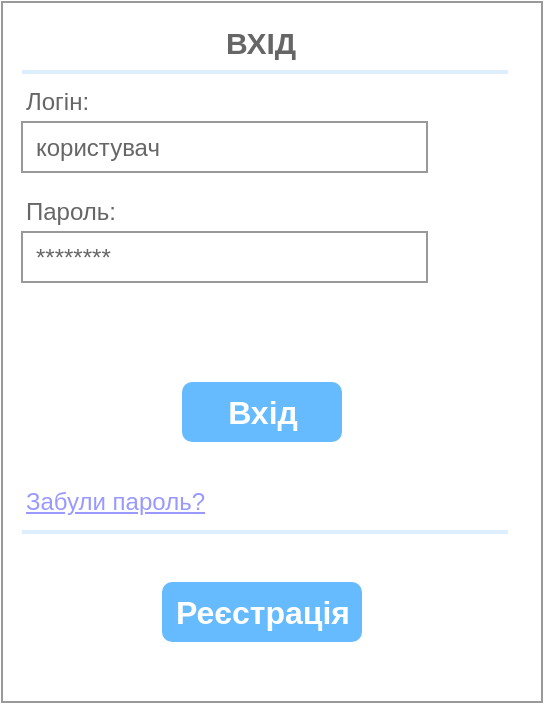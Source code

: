 <mxfile version="20.3.3" type="github">
  <diagram name="Page-1" id="c9db0220-8083-56f3-ca83-edcdcd058819">
    <mxGraphModel dx="865" dy="463" grid="1" gridSize="10" guides="1" tooltips="1" connect="1" arrows="1" fold="1" page="1" pageScale="1.5" pageWidth="826" pageHeight="1169" background="none" math="0" shadow="0">
      <root>
        <mxCell id="0" style=";html=1;" />
        <mxCell id="1" style=";html=1;" parent="0" />
        <mxCell id="mO-zHP7vXCLAdVrwpv5q-1" value="" style="strokeWidth=1;shadow=0;dashed=0;align=center;html=1;shape=mxgraph.mockup.forms.rrect;rSize=0;strokeColor=#999999;fillColor=#ffffff;" vertex="1" parent="1">
          <mxGeometry x="330" y="210" width="270" height="350" as="geometry" />
        </mxCell>
        <mxCell id="mO-zHP7vXCLAdVrwpv5q-2" value="&lt;b&gt;&lt;font style=&quot;font-size: 15px;&quot;&gt;ВХІД&lt;/font&gt;&lt;/b&gt;" style="strokeWidth=1;shadow=0;dashed=0;align=center;html=1;shape=mxgraph.mockup.forms.anchor;fontSize=12;fontColor=#666666;align=left;resizeWidth=1;spacingLeft=0;" vertex="1" parent="mO-zHP7vXCLAdVrwpv5q-1">
          <mxGeometry width="50" height="20" relative="1" as="geometry">
            <mxPoint x="110" y="10" as="offset" />
          </mxGeometry>
        </mxCell>
        <mxCell id="mO-zHP7vXCLAdVrwpv5q-3" value="" style="shape=line;strokeColor=#ddeeff;strokeWidth=2;html=1;resizeWidth=1;" vertex="1" parent="mO-zHP7vXCLAdVrwpv5q-1">
          <mxGeometry width="243.0" height="10" relative="1" as="geometry">
            <mxPoint x="10" y="30" as="offset" />
          </mxGeometry>
        </mxCell>
        <mxCell id="mO-zHP7vXCLAdVrwpv5q-4" value="Логін:" style="strokeWidth=1;shadow=0;dashed=0;align=center;html=1;shape=mxgraph.mockup.forms.anchor;fontSize=12;fontColor=#666666;align=left;resizeWidth=1;spacingLeft=0;" vertex="1" parent="mO-zHP7vXCLAdVrwpv5q-1">
          <mxGeometry width="135" height="20" relative="1" as="geometry">
            <mxPoint x="10" y="40" as="offset" />
          </mxGeometry>
        </mxCell>
        <mxCell id="mO-zHP7vXCLAdVrwpv5q-5" value="користувач" style="strokeWidth=1;shadow=0;dashed=0;align=center;html=1;shape=mxgraph.mockup.forms.rrect;rSize=0;strokeColor=#999999;fontColor=#666666;align=left;spacingLeft=5;resizeWidth=1;" vertex="1" parent="mO-zHP7vXCLAdVrwpv5q-1">
          <mxGeometry width="202.5" height="25" relative="1" as="geometry">
            <mxPoint x="10" y="60" as="offset" />
          </mxGeometry>
        </mxCell>
        <mxCell id="mO-zHP7vXCLAdVrwpv5q-6" value="Пароль:" style="strokeWidth=1;shadow=0;dashed=0;align=center;html=1;shape=mxgraph.mockup.forms.anchor;fontSize=12;fontColor=#666666;align=left;resizeWidth=1;spacingLeft=0;" vertex="1" parent="mO-zHP7vXCLAdVrwpv5q-1">
          <mxGeometry width="135" height="20" relative="1" as="geometry">
            <mxPoint x="10" y="95" as="offset" />
          </mxGeometry>
        </mxCell>
        <mxCell id="mO-zHP7vXCLAdVrwpv5q-7" value="********" style="strokeWidth=1;shadow=0;dashed=0;align=center;html=1;shape=mxgraph.mockup.forms.rrect;rSize=0;strokeColor=#999999;fontColor=#666666;align=left;spacingLeft=5;resizeWidth=1;" vertex="1" parent="mO-zHP7vXCLAdVrwpv5q-1">
          <mxGeometry width="202.5" height="25" relative="1" as="geometry">
            <mxPoint x="10" y="115" as="offset" />
          </mxGeometry>
        </mxCell>
        <mxCell id="mO-zHP7vXCLAdVrwpv5q-8" value="Вхід" style="strokeWidth=1;shadow=0;dashed=0;align=center;html=1;shape=mxgraph.mockup.forms.rrect;rSize=5;strokeColor=none;fontColor=#ffffff;fillColor=#66bbff;fontSize=16;fontStyle=1;" vertex="1" parent="mO-zHP7vXCLAdVrwpv5q-1">
          <mxGeometry y="1" width="80" height="30" relative="1" as="geometry">
            <mxPoint x="90" y="-160" as="offset" />
          </mxGeometry>
        </mxCell>
        <mxCell id="mO-zHP7vXCLAdVrwpv5q-9" value="Забули пароль?" style="strokeWidth=1;shadow=0;dashed=0;align=center;html=1;shape=mxgraph.mockup.forms.anchor;fontSize=12;fontColor=#9999ff;align=left;spacingLeft=0;fontStyle=4;resizeWidth=1;" vertex="1" parent="mO-zHP7vXCLAdVrwpv5q-1">
          <mxGeometry y="1" width="100" height="20" relative="1" as="geometry">
            <mxPoint x="10" y="-110" as="offset" />
          </mxGeometry>
        </mxCell>
        <mxCell id="mO-zHP7vXCLAdVrwpv5q-10" value="" style="shape=line;strokeColor=#ddeeff;strokeWidth=2;html=1;resizeWidth=1;" vertex="1" parent="mO-zHP7vXCLAdVrwpv5q-1">
          <mxGeometry y="1" width="243.0" height="10" relative="1" as="geometry">
            <mxPoint x="10" y="-90" as="offset" />
          </mxGeometry>
        </mxCell>
        <mxCell id="mO-zHP7vXCLAdVrwpv5q-12" value="Реєстрація" style="strokeWidth=1;shadow=0;dashed=0;align=center;html=1;shape=mxgraph.mockup.forms.rrect;rSize=5;strokeColor=none;fontColor=#ffffff;fillColor=#66bbff;fontSize=16;fontStyle=1;" vertex="1" parent="mO-zHP7vXCLAdVrwpv5q-1">
          <mxGeometry y="1" width="100" height="30" relative="1" as="geometry">
            <mxPoint x="80" y="-60" as="offset" />
          </mxGeometry>
        </mxCell>
      </root>
    </mxGraphModel>
  </diagram>
</mxfile>
